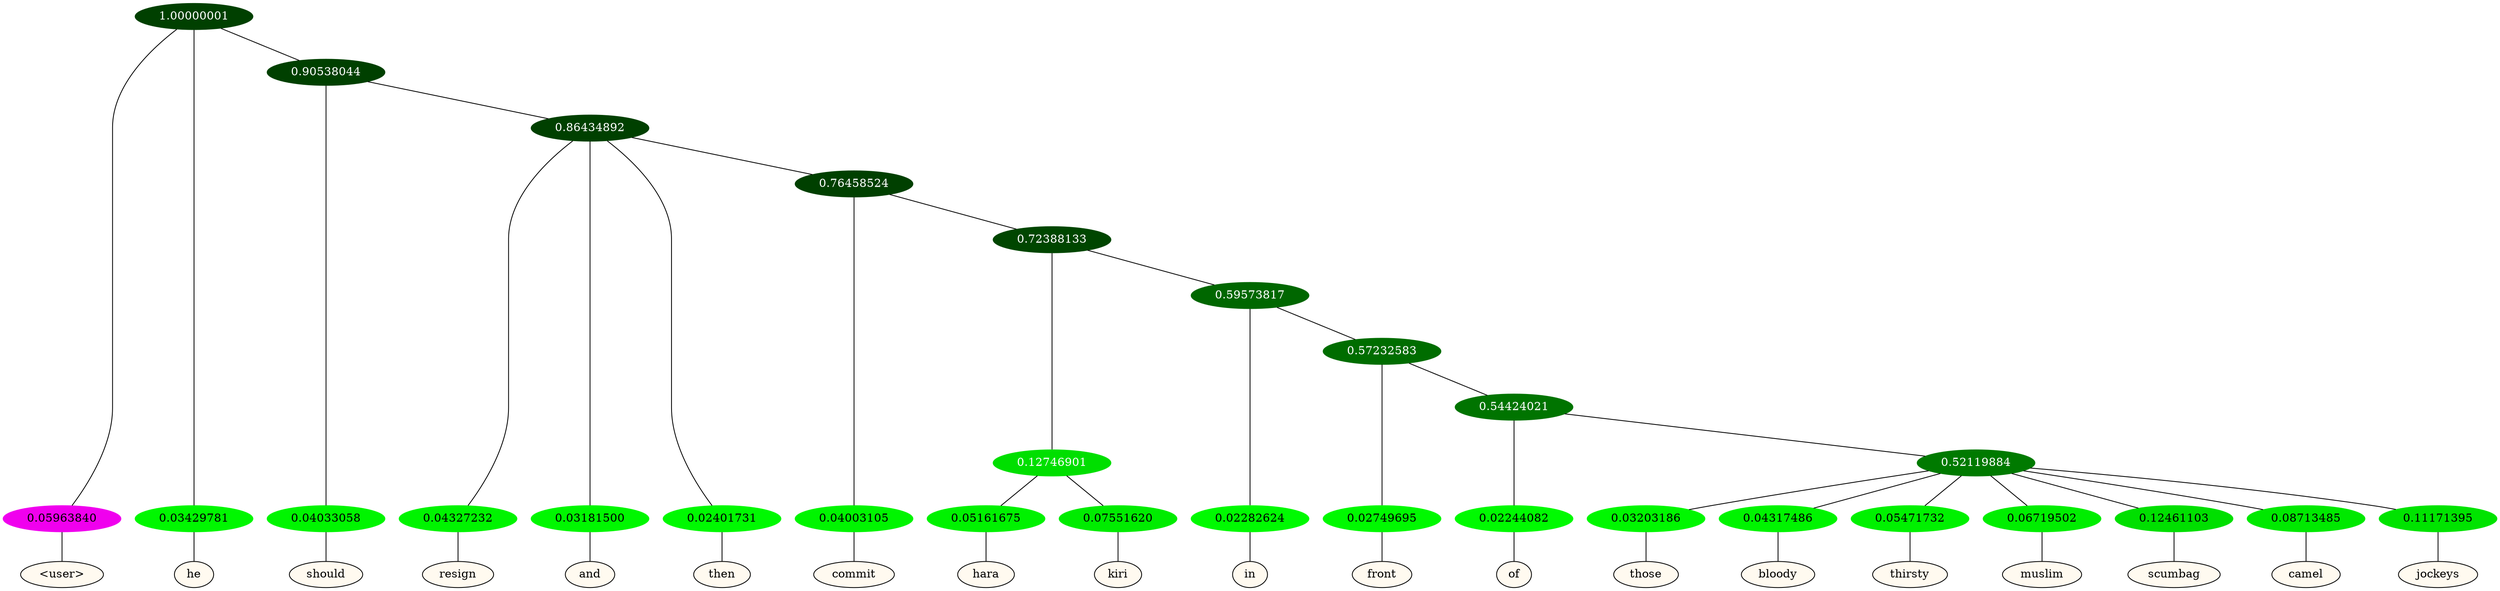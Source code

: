 graph {
	node [format=png height=0.15 nodesep=0.001 ordering=out overlap=prism overlap_scaling=0.01 ranksep=0.001 ratio=0.2 style=filled width=0.15]
	{
		rank=same
		a_w_1 [label="\<user\>" color=black fillcolor=floralwhite style="filled,solid"]
		a_w_2 [label=he color=black fillcolor=floralwhite style="filled,solid"]
		a_w_4 [label=should color=black fillcolor=floralwhite style="filled,solid"]
		a_w_6 [label=resign color=black fillcolor=floralwhite style="filled,solid"]
		a_w_7 [label=and color=black fillcolor=floralwhite style="filled,solid"]
		a_w_8 [label=then color=black fillcolor=floralwhite style="filled,solid"]
		a_w_10 [label=commit color=black fillcolor=floralwhite style="filled,solid"]
		a_w_14 [label=hara color=black fillcolor=floralwhite style="filled,solid"]
		a_w_15 [label=kiri color=black fillcolor=floralwhite style="filled,solid"]
		a_w_16 [label=in color=black fillcolor=floralwhite style="filled,solid"]
		a_w_18 [label=front color=black fillcolor=floralwhite style="filled,solid"]
		a_w_20 [label=of color=black fillcolor=floralwhite style="filled,solid"]
		a_w_22 [label=those color=black fillcolor=floralwhite style="filled,solid"]
		a_w_23 [label=bloody color=black fillcolor=floralwhite style="filled,solid"]
		a_w_24 [label=thirsty color=black fillcolor=floralwhite style="filled,solid"]
		a_w_25 [label=muslim color=black fillcolor=floralwhite style="filled,solid"]
		a_w_26 [label=scumbag color=black fillcolor=floralwhite style="filled,solid"]
		a_w_27 [label=camel color=black fillcolor=floralwhite style="filled,solid"]
		a_w_28 [label=jockeys color=black fillcolor=floralwhite style="filled,solid"]
	}
	a_n_1 -- a_w_1
	a_n_2 -- a_w_2
	a_n_4 -- a_w_4
	a_n_6 -- a_w_6
	a_n_7 -- a_w_7
	a_n_8 -- a_w_8
	a_n_10 -- a_w_10
	a_n_14 -- a_w_14
	a_n_15 -- a_w_15
	a_n_16 -- a_w_16
	a_n_18 -- a_w_18
	a_n_20 -- a_w_20
	a_n_22 -- a_w_22
	a_n_23 -- a_w_23
	a_n_24 -- a_w_24
	a_n_25 -- a_w_25
	a_n_26 -- a_w_26
	a_n_27 -- a_w_27
	a_n_28 -- a_w_28
	{
		rank=same
		a_n_1 [label=0.05963840 color="0.835 1.000 0.940" fontcolor=black]
		a_n_2 [label=0.03429781 color="0.334 1.000 0.966" fontcolor=black]
		a_n_4 [label=0.04033058 color="0.334 1.000 0.960" fontcolor=black]
		a_n_6 [label=0.04327232 color="0.334 1.000 0.957" fontcolor=black]
		a_n_7 [label=0.03181500 color="0.334 1.000 0.968" fontcolor=black]
		a_n_8 [label=0.02401731 color="0.334 1.000 0.976" fontcolor=black]
		a_n_10 [label=0.04003105 color="0.334 1.000 0.960" fontcolor=black]
		a_n_14 [label=0.05161675 color="0.334 1.000 0.948" fontcolor=black]
		a_n_15 [label=0.07551620 color="0.334 1.000 0.924" fontcolor=black]
		a_n_16 [label=0.02282624 color="0.334 1.000 0.977" fontcolor=black]
		a_n_18 [label=0.02749695 color="0.334 1.000 0.973" fontcolor=black]
		a_n_20 [label=0.02244082 color="0.334 1.000 0.978" fontcolor=black]
		a_n_22 [label=0.03203186 color="0.334 1.000 0.968" fontcolor=black]
		a_n_23 [label=0.04317486 color="0.334 1.000 0.957" fontcolor=black]
		a_n_24 [label=0.05471732 color="0.334 1.000 0.945" fontcolor=black]
		a_n_25 [label=0.06719502 color="0.334 1.000 0.933" fontcolor=black]
		a_n_26 [label=0.12461103 color="0.334 1.000 0.875" fontcolor=black]
		a_n_27 [label=0.08713485 color="0.334 1.000 0.913" fontcolor=black]
		a_n_28 [label=0.11171395 color="0.334 1.000 0.888" fontcolor=black]
	}
	a_n_0 [label=1.00000001 color="0.334 1.000 0.250" fontcolor=grey99]
	a_n_0 -- a_n_1
	a_n_0 -- a_n_2
	a_n_3 [label=0.90538044 color="0.334 1.000 0.250" fontcolor=grey99]
	a_n_0 -- a_n_3
	a_n_3 -- a_n_4
	a_n_5 [label=0.86434892 color="0.334 1.000 0.250" fontcolor=grey99]
	a_n_3 -- a_n_5
	a_n_5 -- a_n_6
	a_n_5 -- a_n_7
	a_n_5 -- a_n_8
	a_n_9 [label=0.76458524 color="0.334 1.000 0.250" fontcolor=grey99]
	a_n_5 -- a_n_9
	a_n_9 -- a_n_10
	a_n_11 [label=0.72388133 color="0.334 1.000 0.276" fontcolor=grey99]
	a_n_9 -- a_n_11
	a_n_12 [label=0.12746901 color="0.334 1.000 0.873" fontcolor=grey99]
	a_n_11 -- a_n_12
	a_n_13 [label=0.59573817 color="0.334 1.000 0.404" fontcolor=grey99]
	a_n_11 -- a_n_13
	a_n_12 -- a_n_14
	a_n_12 -- a_n_15
	a_n_13 -- a_n_16
	a_n_17 [label=0.57232583 color="0.334 1.000 0.428" fontcolor=grey99]
	a_n_13 -- a_n_17
	a_n_17 -- a_n_18
	a_n_19 [label=0.54424021 color="0.334 1.000 0.456" fontcolor=grey99]
	a_n_17 -- a_n_19
	a_n_19 -- a_n_20
	a_n_21 [label=0.52119884 color="0.334 1.000 0.479" fontcolor=grey99]
	a_n_19 -- a_n_21
	a_n_21 -- a_n_22
	a_n_21 -- a_n_23
	a_n_21 -- a_n_24
	a_n_21 -- a_n_25
	a_n_21 -- a_n_26
	a_n_21 -- a_n_27
	a_n_21 -- a_n_28
}
